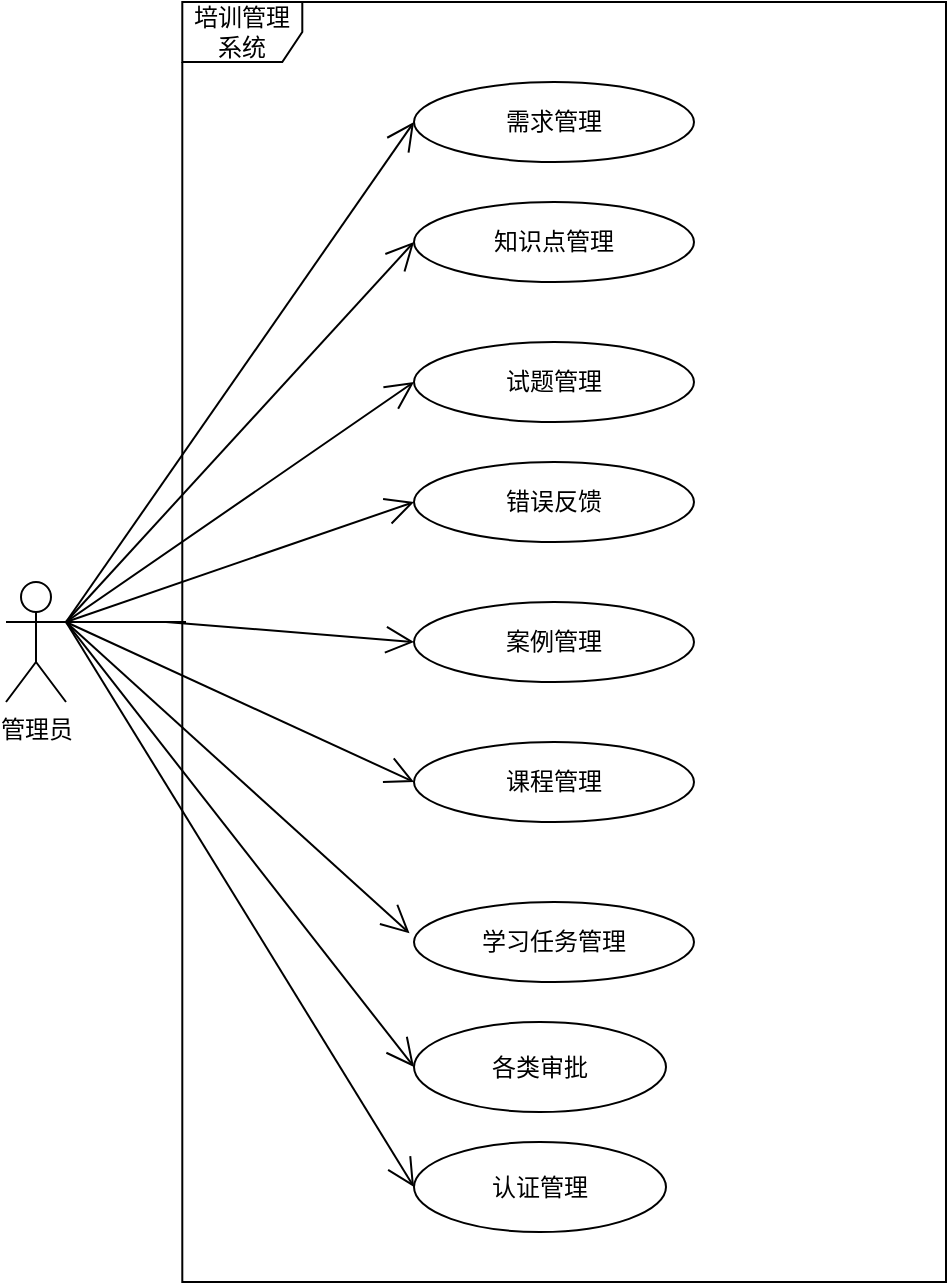 <mxfile version="24.8.6">
  <diagram name="第 1 页" id="jLr4lrlrVHVJPcqsL-fy">
    <mxGraphModel dx="1375" dy="796" grid="1" gridSize="10" guides="1" tooltips="1" connect="1" arrows="1" fold="1" page="1" pageScale="1" pageWidth="827" pageHeight="1169" math="0" shadow="0">
      <root>
        <mxCell id="0" />
        <mxCell id="1" parent="0" />
        <mxCell id="9K5wpRG9sUKZ4BDB4qsN-1" value="管理员" style="shape=umlActor;verticalLabelPosition=bottom;verticalAlign=top;html=1;outlineConnect=0;" parent="1" vertex="1">
          <mxGeometry x="210" y="440" width="30" height="60" as="geometry" />
        </mxCell>
        <mxCell id="9K5wpRG9sUKZ4BDB4qsN-7" value="知识点管理" style="ellipse;whiteSpace=wrap;html=1;" parent="1" vertex="1">
          <mxGeometry x="414" y="250" width="140" height="40" as="geometry" />
        </mxCell>
        <mxCell id="9K5wpRG9sUKZ4BDB4qsN-8" value="" style="endArrow=open;endFill=1;endSize=12;html=1;rounded=0;exitX=1;exitY=0.333;exitDx=0;exitDy=0;exitPerimeter=0;entryX=0;entryY=0.5;entryDx=0;entryDy=0;" parent="1" source="9K5wpRG9sUKZ4BDB4qsN-1" target="9K5wpRG9sUKZ4BDB4qsN-7" edge="1">
          <mxGeometry width="160" relative="1" as="geometry">
            <mxPoint x="240" y="520" as="sourcePoint" />
            <mxPoint x="400" y="520" as="targetPoint" />
          </mxGeometry>
        </mxCell>
        <mxCell id="9K5wpRG9sUKZ4BDB4qsN-9" value="案例管理" style="ellipse;whiteSpace=wrap;html=1;" parent="1" vertex="1">
          <mxGeometry x="414" y="450" width="140" height="40" as="geometry" />
        </mxCell>
        <mxCell id="9K5wpRG9sUKZ4BDB4qsN-10" value="" style="endArrow=open;endFill=1;endSize=12;html=1;rounded=0;entryX=0;entryY=0.5;entryDx=0;entryDy=0;" parent="1" target="9K5wpRG9sUKZ4BDB4qsN-9" edge="1">
          <mxGeometry width="160" relative="1" as="geometry">
            <mxPoint x="290" y="460" as="sourcePoint" />
            <mxPoint x="440" y="380" as="targetPoint" />
          </mxGeometry>
        </mxCell>
        <mxCell id="9K5wpRG9sUKZ4BDB4qsN-11" value="试题管理" style="ellipse;whiteSpace=wrap;html=1;" parent="1" vertex="1">
          <mxGeometry x="414" y="320" width="140" height="40" as="geometry" />
        </mxCell>
        <mxCell id="9K5wpRG9sUKZ4BDB4qsN-12" value="课程管理" style="ellipse;whiteSpace=wrap;html=1;" parent="1" vertex="1">
          <mxGeometry x="414" y="520" width="140" height="40" as="geometry" />
        </mxCell>
        <mxCell id="9K5wpRG9sUKZ4BDB4qsN-13" value="学习任务管理" style="ellipse;whiteSpace=wrap;html=1;" parent="1" vertex="1">
          <mxGeometry x="414" y="600" width="140" height="40" as="geometry" />
        </mxCell>
        <mxCell id="9K5wpRG9sUKZ4BDB4qsN-14" value="" style="endArrow=open;endFill=1;endSize=12;html=1;rounded=0;entryX=0;entryY=0.5;entryDx=0;entryDy=0;" parent="1" target="9K5wpRG9sUKZ4BDB4qsN-11" edge="1">
          <mxGeometry width="160" relative="1" as="geometry">
            <mxPoint x="300" y="460" as="sourcePoint" />
            <mxPoint x="440" y="450" as="targetPoint" />
            <Array as="points">
              <mxPoint x="240" y="460" />
            </Array>
          </mxGeometry>
        </mxCell>
        <mxCell id="9K5wpRG9sUKZ4BDB4qsN-15" value="" style="endArrow=open;endFill=1;endSize=12;html=1;rounded=0;entryX=0;entryY=0.5;entryDx=0;entryDy=0;" parent="1" target="9K5wpRG9sUKZ4BDB4qsN-12" edge="1">
          <mxGeometry width="160" relative="1" as="geometry">
            <mxPoint x="240" y="460" as="sourcePoint" />
            <mxPoint x="430" y="550" as="targetPoint" />
          </mxGeometry>
        </mxCell>
        <mxCell id="9K5wpRG9sUKZ4BDB4qsN-16" value="" style="endArrow=open;endFill=1;endSize=12;html=1;rounded=0;entryX=-0.016;entryY=0.392;entryDx=0;entryDy=0;entryPerimeter=0;exitX=1;exitY=0.333;exitDx=0;exitDy=0;exitPerimeter=0;" parent="1" target="9K5wpRG9sUKZ4BDB4qsN-13" edge="1" source="9K5wpRG9sUKZ4BDB4qsN-1">
          <mxGeometry width="160" relative="1" as="geometry">
            <mxPoint x="290" y="460" as="sourcePoint" />
            <mxPoint x="460" y="590" as="targetPoint" />
          </mxGeometry>
        </mxCell>
        <mxCell id="0O4qhSUyokO77OFxhCxH-42" value="各类审批" style="ellipse;whiteSpace=wrap;html=1;" vertex="1" parent="1">
          <mxGeometry x="414" y="660" width="126" height="45" as="geometry" />
        </mxCell>
        <mxCell id="0O4qhSUyokO77OFxhCxH-43" value="" style="endArrow=open;endFill=1;endSize=12;html=1;rounded=0;entryX=0;entryY=0.5;entryDx=0;entryDy=0;exitX=1;exitY=0.333;exitDx=0;exitDy=0;exitPerimeter=0;" edge="1" parent="1" source="9K5wpRG9sUKZ4BDB4qsN-1" target="0O4qhSUyokO77OFxhCxH-42">
          <mxGeometry width="160" relative="1" as="geometry">
            <mxPoint x="300" y="470" as="sourcePoint" />
            <mxPoint x="408" y="656" as="targetPoint" />
          </mxGeometry>
        </mxCell>
        <mxCell id="0O4qhSUyokO77OFxhCxH-48" value="错误反馈" style="ellipse;whiteSpace=wrap;html=1;" vertex="1" parent="1">
          <mxGeometry x="414" y="380" width="140" height="40" as="geometry" />
        </mxCell>
        <mxCell id="0O4qhSUyokO77OFxhCxH-49" value="" style="endArrow=open;endFill=1;endSize=12;html=1;rounded=0;entryX=0;entryY=0.5;entryDx=0;entryDy=0;" edge="1" parent="1" target="0O4qhSUyokO77OFxhCxH-48">
          <mxGeometry width="160" relative="1" as="geometry">
            <mxPoint x="240" y="460" as="sourcePoint" />
            <mxPoint x="410" y="350" as="targetPoint" />
            <Array as="points" />
          </mxGeometry>
        </mxCell>
        <mxCell id="0O4qhSUyokO77OFxhCxH-51" value="培训管理系统" style="shape=umlFrame;whiteSpace=wrap;html=1;pointerEvents=0;" vertex="1" parent="1">
          <mxGeometry x="298.15" y="150" width="381.85" height="640" as="geometry" />
        </mxCell>
        <mxCell id="0O4qhSUyokO77OFxhCxH-53" value="需求管理" style="ellipse;whiteSpace=wrap;html=1;" vertex="1" parent="1">
          <mxGeometry x="414" y="190" width="140" height="40" as="geometry" />
        </mxCell>
        <mxCell id="0O4qhSUyokO77OFxhCxH-54" value="" style="endArrow=open;endFill=1;endSize=12;html=1;rounded=0;entryX=0;entryY=0.5;entryDx=0;entryDy=0;" edge="1" parent="1" target="0O4qhSUyokO77OFxhCxH-53">
          <mxGeometry width="160" relative="1" as="geometry">
            <mxPoint x="240" y="460" as="sourcePoint" />
            <mxPoint x="424" y="280" as="targetPoint" />
          </mxGeometry>
        </mxCell>
        <mxCell id="0O4qhSUyokO77OFxhCxH-58" value="认证管理" style="ellipse;whiteSpace=wrap;html=1;" vertex="1" parent="1">
          <mxGeometry x="414" y="720" width="126" height="45" as="geometry" />
        </mxCell>
        <mxCell id="0O4qhSUyokO77OFxhCxH-59" value="" style="endArrow=open;endFill=1;endSize=12;html=1;rounded=0;exitX=1;exitY=0.333;exitDx=0;exitDy=0;exitPerimeter=0;entryX=0;entryY=0.5;entryDx=0;entryDy=0;" edge="1" parent="1" source="9K5wpRG9sUKZ4BDB4qsN-1" target="0O4qhSUyokO77OFxhCxH-58">
          <mxGeometry width="160" relative="1" as="geometry">
            <mxPoint x="250" y="470" as="sourcePoint" />
            <mxPoint x="424" y="693" as="targetPoint" />
          </mxGeometry>
        </mxCell>
      </root>
    </mxGraphModel>
  </diagram>
</mxfile>
